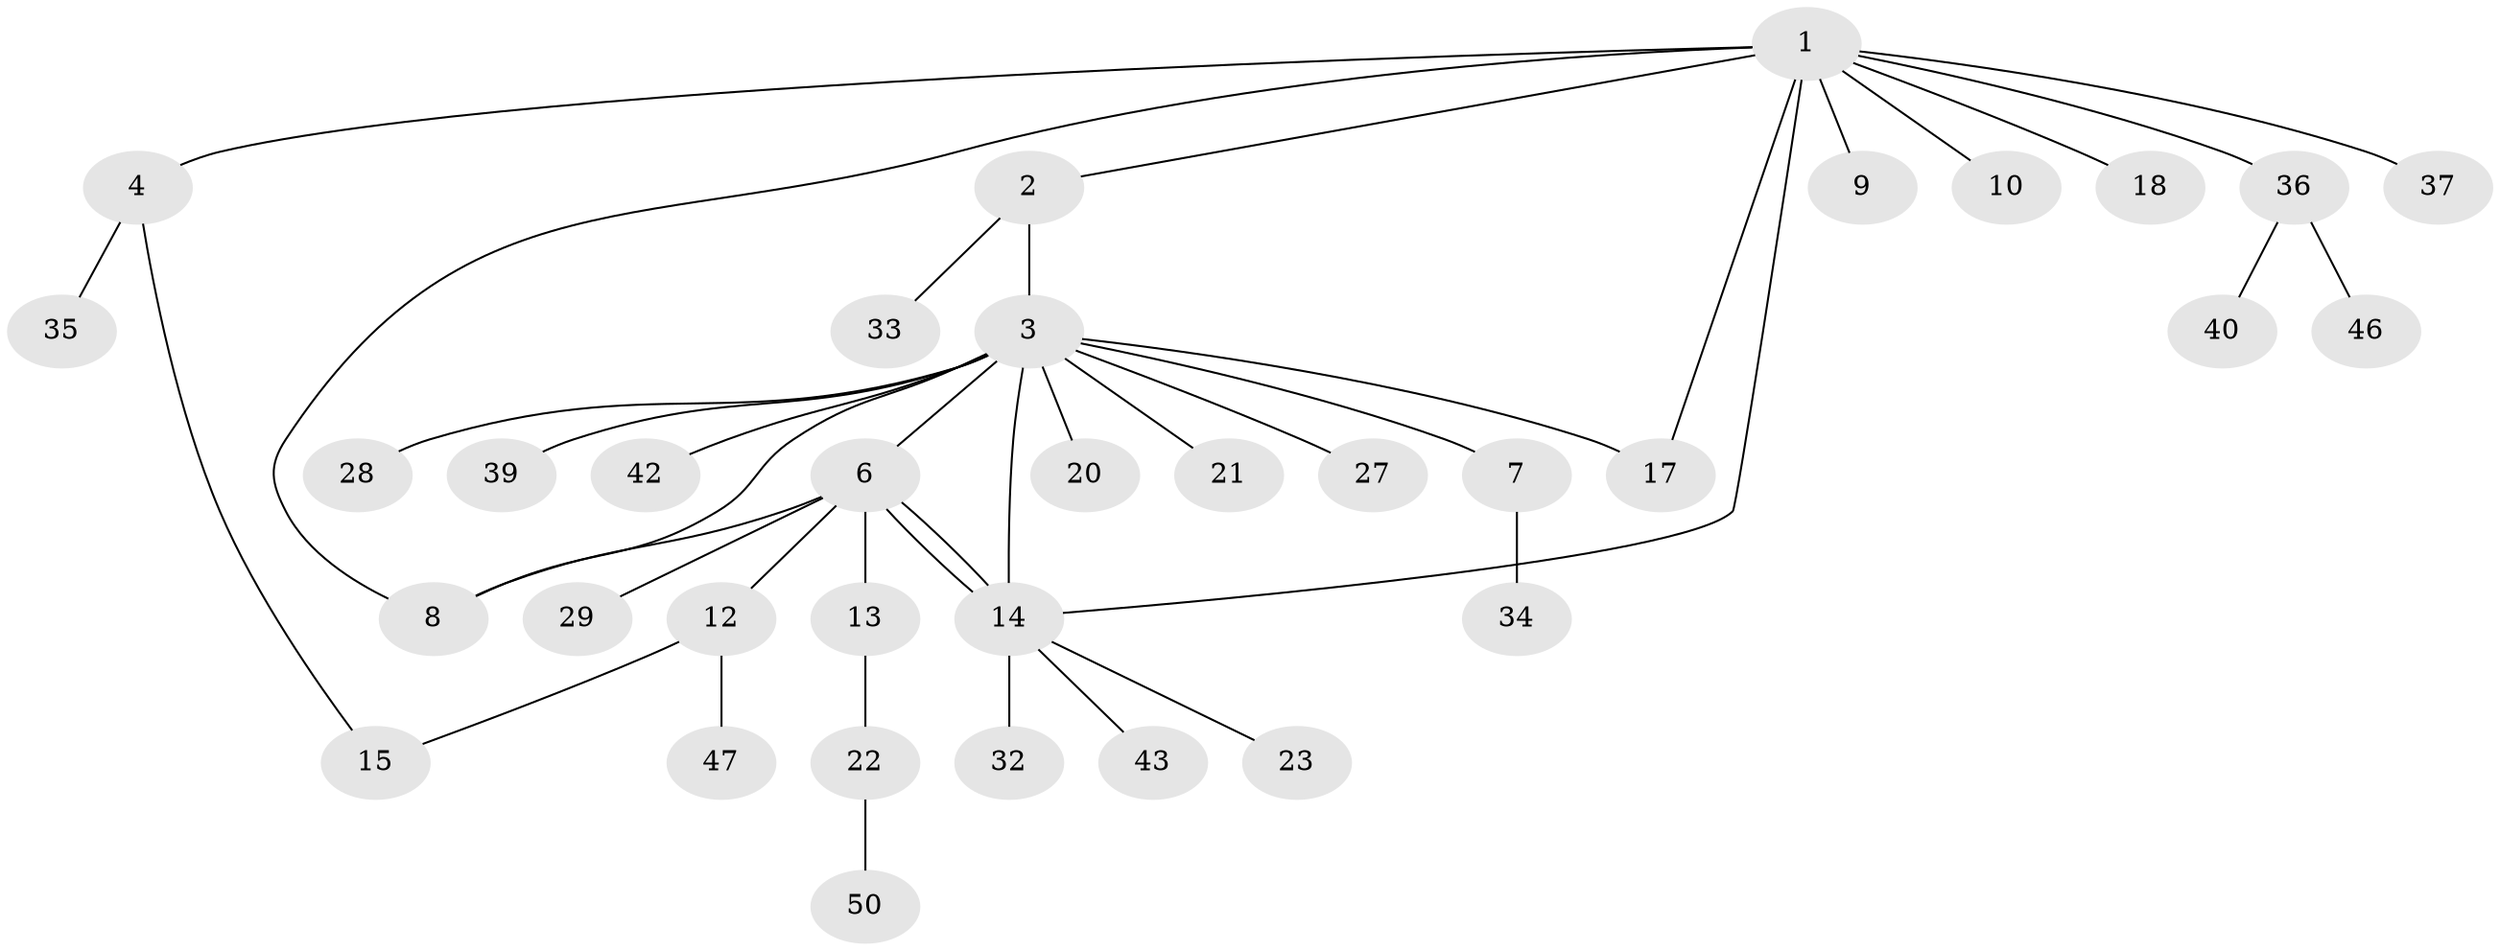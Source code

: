 // original degree distribution, {11: 0.02, 4: 0.08, 12: 0.02, 1: 0.58, 8: 0.04, 2: 0.18, 3: 0.08}
// Generated by graph-tools (version 1.1) at 2025/41/03/06/25 10:41:45]
// undirected, 35 vertices, 41 edges
graph export_dot {
graph [start="1"]
  node [color=gray90,style=filled];
  1 [super="+5"];
  2 [super="+24"];
  3 [super="+26"];
  4 [super="+19"];
  6 [super="+11"];
  7;
  8 [super="+45"];
  9;
  10;
  12 [super="+44"];
  13 [super="+16"];
  14 [super="+25"];
  15;
  17 [super="+49"];
  18;
  20;
  21;
  22 [super="+31"];
  23;
  27;
  28 [super="+30"];
  29;
  32;
  33 [super="+38"];
  34;
  35 [super="+41"];
  36 [super="+48"];
  37;
  39;
  40;
  42;
  43;
  46;
  47;
  50;
  1 -- 2;
  1 -- 4;
  1 -- 9;
  1 -- 10;
  1 -- 14;
  1 -- 18;
  1 -- 36;
  1 -- 37;
  1 -- 17;
  1 -- 8;
  2 -- 3 [weight=2];
  2 -- 33;
  3 -- 6;
  3 -- 7;
  3 -- 14;
  3 -- 17;
  3 -- 20;
  3 -- 21;
  3 -- 27;
  3 -- 28;
  3 -- 42;
  3 -- 39;
  3 -- 8;
  4 -- 15;
  4 -- 35;
  6 -- 8;
  6 -- 12;
  6 -- 13;
  6 -- 14;
  6 -- 14;
  6 -- 29;
  7 -- 34;
  12 -- 15;
  12 -- 47;
  13 -- 22;
  14 -- 23;
  14 -- 32;
  14 -- 43;
  22 -- 50;
  36 -- 40;
  36 -- 46;
}
